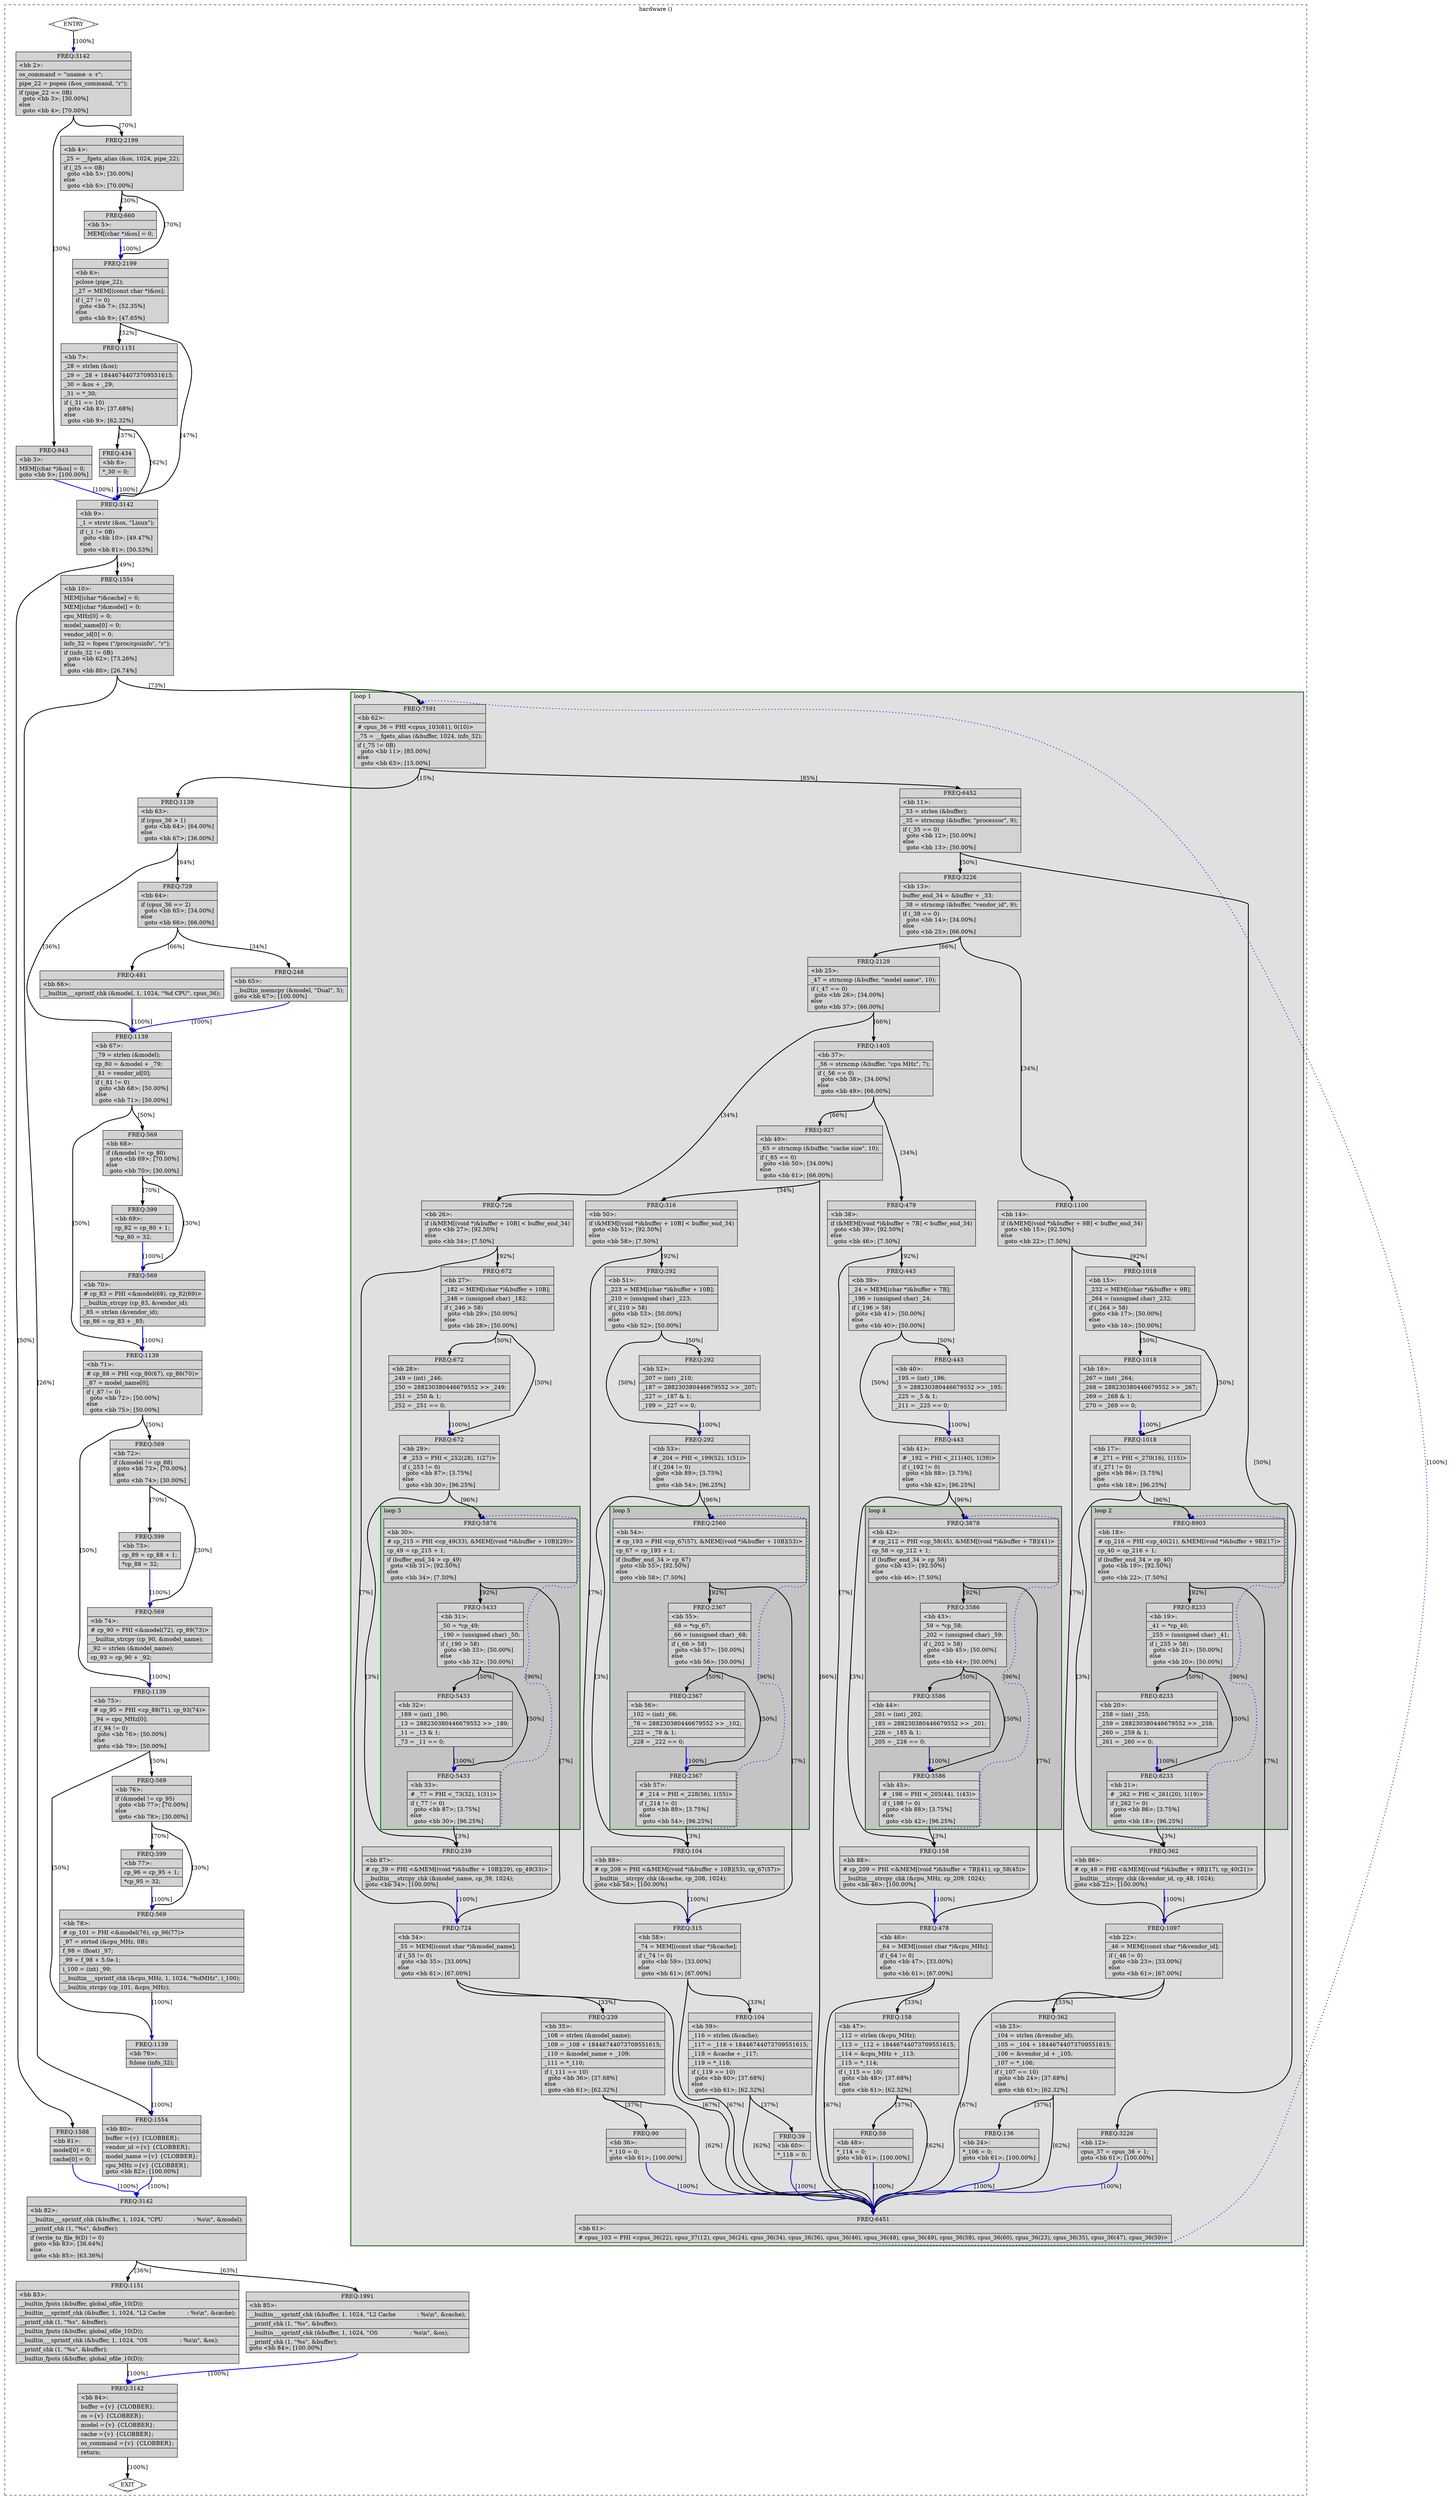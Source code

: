 digraph "hardware.c.138t.dce4" {
overlap=false;
subgraph "cluster_hardware" {
	style="dashed";
	color="black";
	label="hardware ()";
	subgraph cluster_56_1 {
	style="filled";
	color="darkgreen";
	fillcolor="grey88";
	label="loop 1";
	labeljust=l;
	penwidth=2;
	subgraph cluster_56_2 {
	style="filled";
	color="darkgreen";
	fillcolor="grey77";
	label="loop 2";
	labeljust=l;
	penwidth=2;
	fn_56_basic_block_18 [shape=record,style=filled,fillcolor=lightgrey,label="{ FREQ:8903 |\<bb\ 18\>:\l\
|#\ cp_216\ =\ PHI\ \<cp_40(21),\ &MEM[(void\ *)&buffer\ +\ 9B](17)\>\l\
|cp_40\ =\ cp_216\ +\ 1;\l\
|if\ (buffer_end_34\ \>\ cp_40)\l\
\ \ goto\ \<bb\ 19\>;\ [92.50%]\l\
else\l\
\ \ goto\ \<bb\ 22\>;\ [7.50%]\l\
}"];

	fn_56_basic_block_19 [shape=record,style=filled,fillcolor=lightgrey,label="{ FREQ:8233 |\<bb\ 19\>:\l\
|_41\ =\ *cp_40;\l\
|_255\ =\ (unsigned\ char)\ _41;\l\
|if\ (_255\ \>\ 58)\l\
\ \ goto\ \<bb\ 21\>;\ [50.00%]\l\
else\l\
\ \ goto\ \<bb\ 20\>;\ [50.00%]\l\
}"];

	fn_56_basic_block_20 [shape=record,style=filled,fillcolor=lightgrey,label="{ FREQ:8233 |\<bb\ 20\>:\l\
|_258\ =\ (int)\ _255;\l\
|_259\ =\ 288230380446679552\ \>\>\ _258;\l\
|_260\ =\ _259\ &\ 1;\l\
|_261\ =\ _260\ ==\ 0;\l\
}"];

	fn_56_basic_block_21 [shape=record,style=filled,fillcolor=lightgrey,label="{ FREQ:8233 |\<bb\ 21\>:\l\
|#\ _262\ =\ PHI\ \<_261(20),\ 1(19)\>\l\
|if\ (_262\ !=\ 0)\l\
\ \ goto\ \<bb\ 86\>;\ [3.75%]\l\
else\l\
\ \ goto\ \<bb\ 18\>;\ [96.25%]\l\
}"];

	}
	subgraph cluster_56_3 {
	style="filled";
	color="darkgreen";
	fillcolor="grey77";
	label="loop 3";
	labeljust=l;
	penwidth=2;
	fn_56_basic_block_30 [shape=record,style=filled,fillcolor=lightgrey,label="{ FREQ:5876 |\<bb\ 30\>:\l\
|#\ cp_215\ =\ PHI\ \<cp_49(33),\ &MEM[(void\ *)&buffer\ +\ 10B](29)\>\l\
|cp_49\ =\ cp_215\ +\ 1;\l\
|if\ (buffer_end_34\ \>\ cp_49)\l\
\ \ goto\ \<bb\ 31\>;\ [92.50%]\l\
else\l\
\ \ goto\ \<bb\ 34\>;\ [7.50%]\l\
}"];

	fn_56_basic_block_31 [shape=record,style=filled,fillcolor=lightgrey,label="{ FREQ:5433 |\<bb\ 31\>:\l\
|_50\ =\ *cp_49;\l\
|_190\ =\ (unsigned\ char)\ _50;\l\
|if\ (_190\ \>\ 58)\l\
\ \ goto\ \<bb\ 33\>;\ [50.00%]\l\
else\l\
\ \ goto\ \<bb\ 32\>;\ [50.00%]\l\
}"];

	fn_56_basic_block_32 [shape=record,style=filled,fillcolor=lightgrey,label="{ FREQ:5433 |\<bb\ 32\>:\l\
|_189\ =\ (int)\ _190;\l\
|_13\ =\ 288230380446679552\ \>\>\ _189;\l\
|_11\ =\ _13\ &\ 1;\l\
|_73\ =\ _11\ ==\ 0;\l\
}"];

	fn_56_basic_block_33 [shape=record,style=filled,fillcolor=lightgrey,label="{ FREQ:5433 |\<bb\ 33\>:\l\
|#\ _77\ =\ PHI\ \<_73(32),\ 1(31)\>\l\
|if\ (_77\ !=\ 0)\l\
\ \ goto\ \<bb\ 87\>;\ [3.75%]\l\
else\l\
\ \ goto\ \<bb\ 30\>;\ [96.25%]\l\
}"];

	}
	subgraph cluster_56_4 {
	style="filled";
	color="darkgreen";
	fillcolor="grey77";
	label="loop 4";
	labeljust=l;
	penwidth=2;
	fn_56_basic_block_42 [shape=record,style=filled,fillcolor=lightgrey,label="{ FREQ:3878 |\<bb\ 42\>:\l\
|#\ cp_212\ =\ PHI\ \<cp_58(45),\ &MEM[(void\ *)&buffer\ +\ 7B](41)\>\l\
|cp_58\ =\ cp_212\ +\ 1;\l\
|if\ (buffer_end_34\ \>\ cp_58)\l\
\ \ goto\ \<bb\ 43\>;\ [92.50%]\l\
else\l\
\ \ goto\ \<bb\ 46\>;\ [7.50%]\l\
}"];

	fn_56_basic_block_43 [shape=record,style=filled,fillcolor=lightgrey,label="{ FREQ:3586 |\<bb\ 43\>:\l\
|_59\ =\ *cp_58;\l\
|_202\ =\ (unsigned\ char)\ _59;\l\
|if\ (_202\ \>\ 58)\l\
\ \ goto\ \<bb\ 45\>;\ [50.00%]\l\
else\l\
\ \ goto\ \<bb\ 44\>;\ [50.00%]\l\
}"];

	fn_56_basic_block_44 [shape=record,style=filled,fillcolor=lightgrey,label="{ FREQ:3586 |\<bb\ 44\>:\l\
|_201\ =\ (int)\ _202;\l\
|_185\ =\ 288230380446679552\ \>\>\ _201;\l\
|_226\ =\ _185\ &\ 1;\l\
|_205\ =\ _226\ ==\ 0;\l\
}"];

	fn_56_basic_block_45 [shape=record,style=filled,fillcolor=lightgrey,label="{ FREQ:3586 |\<bb\ 45\>:\l\
|#\ _198\ =\ PHI\ \<_205(44),\ 1(43)\>\l\
|if\ (_198\ !=\ 0)\l\
\ \ goto\ \<bb\ 88\>;\ [3.75%]\l\
else\l\
\ \ goto\ \<bb\ 42\>;\ [96.25%]\l\
}"];

	}
	subgraph cluster_56_5 {
	style="filled";
	color="darkgreen";
	fillcolor="grey77";
	label="loop 5";
	labeljust=l;
	penwidth=2;
	fn_56_basic_block_54 [shape=record,style=filled,fillcolor=lightgrey,label="{ FREQ:2560 |\<bb\ 54\>:\l\
|#\ cp_193\ =\ PHI\ \<cp_67(57),\ &MEM[(void\ *)&buffer\ +\ 10B](53)\>\l\
|cp_67\ =\ cp_193\ +\ 1;\l\
|if\ (buffer_end_34\ \>\ cp_67)\l\
\ \ goto\ \<bb\ 55\>;\ [92.50%]\l\
else\l\
\ \ goto\ \<bb\ 58\>;\ [7.50%]\l\
}"];

	fn_56_basic_block_55 [shape=record,style=filled,fillcolor=lightgrey,label="{ FREQ:2367 |\<bb\ 55\>:\l\
|_68\ =\ *cp_67;\l\
|_66\ =\ (unsigned\ char)\ _68;\l\
|if\ (_66\ \>\ 58)\l\
\ \ goto\ \<bb\ 57\>;\ [50.00%]\l\
else\l\
\ \ goto\ \<bb\ 56\>;\ [50.00%]\l\
}"];

	fn_56_basic_block_56 [shape=record,style=filled,fillcolor=lightgrey,label="{ FREQ:2367 |\<bb\ 56\>:\l\
|_102\ =\ (int)\ _66;\l\
|_78\ =\ 288230380446679552\ \>\>\ _102;\l\
|_222\ =\ _78\ &\ 1;\l\
|_228\ =\ _222\ ==\ 0;\l\
}"];

	fn_56_basic_block_57 [shape=record,style=filled,fillcolor=lightgrey,label="{ FREQ:2367 |\<bb\ 57\>:\l\
|#\ _214\ =\ PHI\ \<_228(56),\ 1(55)\>\l\
|if\ (_214\ !=\ 0)\l\
\ \ goto\ \<bb\ 89\>;\ [3.75%]\l\
else\l\
\ \ goto\ \<bb\ 54\>;\ [96.25%]\l\
}"];

	}
	fn_56_basic_block_62 [shape=record,style=filled,fillcolor=lightgrey,label="{ FREQ:7591 |\<bb\ 62\>:\l\
|#\ cpus_36\ =\ PHI\ \<cpus_103(61),\ 0(10)\>\l\
|_75\ =\ __fgets_alias\ (&buffer,\ 1024,\ info_32);\l\
|if\ (_75\ !=\ 0B)\l\
\ \ goto\ \<bb\ 11\>;\ [85.00%]\l\
else\l\
\ \ goto\ \<bb\ 63\>;\ [15.00%]\l\
}"];

	fn_56_basic_block_11 [shape=record,style=filled,fillcolor=lightgrey,label="{ FREQ:6452 |\<bb\ 11\>:\l\
|_33\ =\ strlen\ (&buffer);\l\
|_35\ =\ strncmp\ (&buffer,\ \"processor\",\ 9);\l\
|if\ (_35\ ==\ 0)\l\
\ \ goto\ \<bb\ 12\>;\ [50.00%]\l\
else\l\
\ \ goto\ \<bb\ 13\>;\ [50.00%]\l\
}"];

	fn_56_basic_block_12 [shape=record,style=filled,fillcolor=lightgrey,label="{ FREQ:3226 |\<bb\ 12\>:\l\
|cpus_37\ =\ cpus_36\ +\ 1;\l\
goto\ \<bb\ 61\>;\ [100.00%]\l\
}"];

	fn_56_basic_block_13 [shape=record,style=filled,fillcolor=lightgrey,label="{ FREQ:3226 |\<bb\ 13\>:\l\
|buffer_end_34\ =\ &buffer\ +\ _33;\l\
|_38\ =\ strncmp\ (&buffer,\ \"vendor_id\",\ 9);\l\
|if\ (_38\ ==\ 0)\l\
\ \ goto\ \<bb\ 14\>;\ [34.00%]\l\
else\l\
\ \ goto\ \<bb\ 25\>;\ [66.00%]\l\
}"];

	fn_56_basic_block_61 [shape=record,style=filled,fillcolor=lightgrey,label="{ FREQ:6451 |\<bb\ 61\>:\l\
|#\ cpus_103\ =\ PHI\ \<cpus_36(22),\ cpus_37(12),\ cpus_36(24),\ cpus_36(34),\ cpus_36(36),\ cpus_36(46),\ cpus_36(48),\ cpus_36(49),\ cpus_36(58),\ cpus_36(60),\ cpus_36(23),\ cpus_36(35),\ cpus_36(47),\ cpus_36(59)\>\l\
}"];

	fn_56_basic_block_14 [shape=record,style=filled,fillcolor=lightgrey,label="{ FREQ:1100 |\<bb\ 14\>:\l\
|if\ (&MEM[(void\ *)&buffer\ +\ 9B]\ \<\ buffer_end_34)\l\
\ \ goto\ \<bb\ 15\>;\ [92.50%]\l\
else\l\
\ \ goto\ \<bb\ 22\>;\ [7.50%]\l\
}"];

	fn_56_basic_block_25 [shape=record,style=filled,fillcolor=lightgrey,label="{ FREQ:2129 |\<bb\ 25\>:\l\
|_47\ =\ strncmp\ (&buffer,\ \"model\ name\",\ 10);\l\
|if\ (_47\ ==\ 0)\l\
\ \ goto\ \<bb\ 26\>;\ [34.00%]\l\
else\l\
\ \ goto\ \<bb\ 37\>;\ [66.00%]\l\
}"];

	fn_56_basic_block_15 [shape=record,style=filled,fillcolor=lightgrey,label="{ FREQ:1018 |\<bb\ 15\>:\l\
|_232\ =\ MEM[(char\ *)&buffer\ +\ 9B];\l\
|_264\ =\ (unsigned\ char)\ _232;\l\
|if\ (_264\ \>\ 58)\l\
\ \ goto\ \<bb\ 17\>;\ [50.00%]\l\
else\l\
\ \ goto\ \<bb\ 16\>;\ [50.00%]\l\
}"];

	fn_56_basic_block_22 [shape=record,style=filled,fillcolor=lightgrey,label="{ FREQ:1097 |\<bb\ 22\>:\l\
|_46\ =\ MEM[(const\ char\ *)&vendor_id];\l\
|if\ (_46\ !=\ 0)\l\
\ \ goto\ \<bb\ 23\>;\ [33.00%]\l\
else\l\
\ \ goto\ \<bb\ 61\>;\ [67.00%]\l\
}"];

	fn_56_basic_block_26 [shape=record,style=filled,fillcolor=lightgrey,label="{ FREQ:726 |\<bb\ 26\>:\l\
|if\ (&MEM[(void\ *)&buffer\ +\ 10B]\ \<\ buffer_end_34)\l\
\ \ goto\ \<bb\ 27\>;\ [92.50%]\l\
else\l\
\ \ goto\ \<bb\ 34\>;\ [7.50%]\l\
}"];

	fn_56_basic_block_37 [shape=record,style=filled,fillcolor=lightgrey,label="{ FREQ:1405 |\<bb\ 37\>:\l\
|_56\ =\ strncmp\ (&buffer,\ \"cpu\ MHz\",\ 7);\l\
|if\ (_56\ ==\ 0)\l\
\ \ goto\ \<bb\ 38\>;\ [34.00%]\l\
else\l\
\ \ goto\ \<bb\ 49\>;\ [66.00%]\l\
}"];

	fn_56_basic_block_16 [shape=record,style=filled,fillcolor=lightgrey,label="{ FREQ:1018 |\<bb\ 16\>:\l\
|_267\ =\ (int)\ _264;\l\
|_268\ =\ 288230380446679552\ \>\>\ _267;\l\
|_269\ =\ _268\ &\ 1;\l\
|_270\ =\ _269\ ==\ 0;\l\
}"];

	fn_56_basic_block_17 [shape=record,style=filled,fillcolor=lightgrey,label="{ FREQ:1018 |\<bb\ 17\>:\l\
|#\ _271\ =\ PHI\ \<_270(16),\ 1(15)\>\l\
|if\ (_271\ !=\ 0)\l\
\ \ goto\ \<bb\ 86\>;\ [3.75%]\l\
else\l\
\ \ goto\ \<bb\ 18\>;\ [96.25%]\l\
}"];

	fn_56_basic_block_23 [shape=record,style=filled,fillcolor=lightgrey,label="{ FREQ:362 |\<bb\ 23\>:\l\
|_104\ =\ strlen\ (&vendor_id);\l\
|_105\ =\ _104\ +\ 18446744073709551615;\l\
|_106\ =\ &vendor_id\ +\ _105;\l\
|_107\ =\ *_106;\l\
|if\ (_107\ ==\ 10)\l\
\ \ goto\ \<bb\ 24\>;\ [37.68%]\l\
else\l\
\ \ goto\ \<bb\ 61\>;\ [62.32%]\l\
}"];

	fn_56_basic_block_27 [shape=record,style=filled,fillcolor=lightgrey,label="{ FREQ:672 |\<bb\ 27\>:\l\
|_182\ =\ MEM[(char\ *)&buffer\ +\ 10B];\l\
|_246\ =\ (unsigned\ char)\ _182;\l\
|if\ (_246\ \>\ 58)\l\
\ \ goto\ \<bb\ 29\>;\ [50.00%]\l\
else\l\
\ \ goto\ \<bb\ 28\>;\ [50.00%]\l\
}"];

	fn_56_basic_block_34 [shape=record,style=filled,fillcolor=lightgrey,label="{ FREQ:724 |\<bb\ 34\>:\l\
|_55\ =\ MEM[(const\ char\ *)&model_name];\l\
|if\ (_55\ !=\ 0)\l\
\ \ goto\ \<bb\ 35\>;\ [33.00%]\l\
else\l\
\ \ goto\ \<bb\ 61\>;\ [67.00%]\l\
}"];

	fn_56_basic_block_38 [shape=record,style=filled,fillcolor=lightgrey,label="{ FREQ:479 |\<bb\ 38\>:\l\
|if\ (&MEM[(void\ *)&buffer\ +\ 7B]\ \<\ buffer_end_34)\l\
\ \ goto\ \<bb\ 39\>;\ [92.50%]\l\
else\l\
\ \ goto\ \<bb\ 46\>;\ [7.50%]\l\
}"];

	fn_56_basic_block_49 [shape=record,style=filled,fillcolor=lightgrey,label="{ FREQ:927 |\<bb\ 49\>:\l\
|_65\ =\ strncmp\ (&buffer,\ \"cache\ size\",\ 10);\l\
|if\ (_65\ ==\ 0)\l\
\ \ goto\ \<bb\ 50\>;\ [34.00%]\l\
else\l\
\ \ goto\ \<bb\ 61\>;\ [66.00%]\l\
}"];

	fn_56_basic_block_86 [shape=record,style=filled,fillcolor=lightgrey,label="{ FREQ:362 |\<bb\ 86\>:\l\
|#\ cp_48\ =\ PHI\ \<&MEM[(void\ *)&buffer\ +\ 9B](17),\ cp_40(21)\>\l\
|__builtin___strcpy_chk\ (&vendor_id,\ cp_48,\ 1024);\l\
goto\ \<bb\ 22\>;\ [100.00%]\l\
}"];

	fn_56_basic_block_24 [shape=record,style=filled,fillcolor=lightgrey,label="{ FREQ:136 |\<bb\ 24\>:\l\
|*_106\ =\ 0;\l\
goto\ \<bb\ 61\>;\ [100.00%]\l\
}"];

	fn_56_basic_block_28 [shape=record,style=filled,fillcolor=lightgrey,label="{ FREQ:672 |\<bb\ 28\>:\l\
|_249\ =\ (int)\ _246;\l\
|_250\ =\ 288230380446679552\ \>\>\ _249;\l\
|_251\ =\ _250\ &\ 1;\l\
|_252\ =\ _251\ ==\ 0;\l\
}"];

	fn_56_basic_block_29 [shape=record,style=filled,fillcolor=lightgrey,label="{ FREQ:672 |\<bb\ 29\>:\l\
|#\ _253\ =\ PHI\ \<_252(28),\ 1(27)\>\l\
|if\ (_253\ !=\ 0)\l\
\ \ goto\ \<bb\ 87\>;\ [3.75%]\l\
else\l\
\ \ goto\ \<bb\ 30\>;\ [96.25%]\l\
}"];

	fn_56_basic_block_35 [shape=record,style=filled,fillcolor=lightgrey,label="{ FREQ:239 |\<bb\ 35\>:\l\
|_108\ =\ strlen\ (&model_name);\l\
|_109\ =\ _108\ +\ 18446744073709551615;\l\
|_110\ =\ &model_name\ +\ _109;\l\
|_111\ =\ *_110;\l\
|if\ (_111\ ==\ 10)\l\
\ \ goto\ \<bb\ 36\>;\ [37.68%]\l\
else\l\
\ \ goto\ \<bb\ 61\>;\ [62.32%]\l\
}"];

	fn_56_basic_block_39 [shape=record,style=filled,fillcolor=lightgrey,label="{ FREQ:443 |\<bb\ 39\>:\l\
|_24\ =\ MEM[(char\ *)&buffer\ +\ 7B];\l\
|_196\ =\ (unsigned\ char)\ _24;\l\
|if\ (_196\ \>\ 58)\l\
\ \ goto\ \<bb\ 41\>;\ [50.00%]\l\
else\l\
\ \ goto\ \<bb\ 40\>;\ [50.00%]\l\
}"];

	fn_56_basic_block_46 [shape=record,style=filled,fillcolor=lightgrey,label="{ FREQ:478 |\<bb\ 46\>:\l\
|_64\ =\ MEM[(const\ char\ *)&cpu_MHz];\l\
|if\ (_64\ !=\ 0)\l\
\ \ goto\ \<bb\ 47\>;\ [33.00%]\l\
else\l\
\ \ goto\ \<bb\ 61\>;\ [67.00%]\l\
}"];

	fn_56_basic_block_50 [shape=record,style=filled,fillcolor=lightgrey,label="{ FREQ:316 |\<bb\ 50\>:\l\
|if\ (&MEM[(void\ *)&buffer\ +\ 10B]\ \<\ buffer_end_34)\l\
\ \ goto\ \<bb\ 51\>;\ [92.50%]\l\
else\l\
\ \ goto\ \<bb\ 58\>;\ [7.50%]\l\
}"];

	fn_56_basic_block_87 [shape=record,style=filled,fillcolor=lightgrey,label="{ FREQ:239 |\<bb\ 87\>:\l\
|#\ cp_39\ =\ PHI\ \<&MEM[(void\ *)&buffer\ +\ 10B](29),\ cp_49(33)\>\l\
|__builtin___strcpy_chk\ (&model_name,\ cp_39,\ 1024);\l\
goto\ \<bb\ 34\>;\ [100.00%]\l\
}"];

	fn_56_basic_block_36 [shape=record,style=filled,fillcolor=lightgrey,label="{ FREQ:90 |\<bb\ 36\>:\l\
|*_110\ =\ 0;\l\
goto\ \<bb\ 61\>;\ [100.00%]\l\
}"];

	fn_56_basic_block_40 [shape=record,style=filled,fillcolor=lightgrey,label="{ FREQ:443 |\<bb\ 40\>:\l\
|_195\ =\ (int)\ _196;\l\
|_5\ =\ 288230380446679552\ \>\>\ _195;\l\
|_225\ =\ _5\ &\ 1;\l\
|_211\ =\ _225\ ==\ 0;\l\
}"];

	fn_56_basic_block_41 [shape=record,style=filled,fillcolor=lightgrey,label="{ FREQ:443 |\<bb\ 41\>:\l\
|#\ _192\ =\ PHI\ \<_211(40),\ 1(39)\>\l\
|if\ (_192\ !=\ 0)\l\
\ \ goto\ \<bb\ 88\>;\ [3.75%]\l\
else\l\
\ \ goto\ \<bb\ 42\>;\ [96.25%]\l\
}"];

	fn_56_basic_block_47 [shape=record,style=filled,fillcolor=lightgrey,label="{ FREQ:158 |\<bb\ 47\>:\l\
|_112\ =\ strlen\ (&cpu_MHz);\l\
|_113\ =\ _112\ +\ 18446744073709551615;\l\
|_114\ =\ &cpu_MHz\ +\ _113;\l\
|_115\ =\ *_114;\l\
|if\ (_115\ ==\ 10)\l\
\ \ goto\ \<bb\ 48\>;\ [37.68%]\l\
else\l\
\ \ goto\ \<bb\ 61\>;\ [62.32%]\l\
}"];

	fn_56_basic_block_51 [shape=record,style=filled,fillcolor=lightgrey,label="{ FREQ:292 |\<bb\ 51\>:\l\
|_223\ =\ MEM[(char\ *)&buffer\ +\ 10B];\l\
|_210\ =\ (unsigned\ char)\ _223;\l\
|if\ (_210\ \>\ 58)\l\
\ \ goto\ \<bb\ 53\>;\ [50.00%]\l\
else\l\
\ \ goto\ \<bb\ 52\>;\ [50.00%]\l\
}"];

	fn_56_basic_block_58 [shape=record,style=filled,fillcolor=lightgrey,label="{ FREQ:315 |\<bb\ 58\>:\l\
|_74\ =\ MEM[(const\ char\ *)&cache];\l\
|if\ (_74\ !=\ 0)\l\
\ \ goto\ \<bb\ 59\>;\ [33.00%]\l\
else\l\
\ \ goto\ \<bb\ 61\>;\ [67.00%]\l\
}"];

	fn_56_basic_block_88 [shape=record,style=filled,fillcolor=lightgrey,label="{ FREQ:158 |\<bb\ 88\>:\l\
|#\ cp_209\ =\ PHI\ \<&MEM[(void\ *)&buffer\ +\ 7B](41),\ cp_58(45)\>\l\
|__builtin___strcpy_chk\ (&cpu_MHz,\ cp_209,\ 1024);\l\
goto\ \<bb\ 46\>;\ [100.00%]\l\
}"];

	fn_56_basic_block_48 [shape=record,style=filled,fillcolor=lightgrey,label="{ FREQ:59 |\<bb\ 48\>:\l\
|*_114\ =\ 0;\l\
goto\ \<bb\ 61\>;\ [100.00%]\l\
}"];

	fn_56_basic_block_52 [shape=record,style=filled,fillcolor=lightgrey,label="{ FREQ:292 |\<bb\ 52\>:\l\
|_207\ =\ (int)\ _210;\l\
|_187\ =\ 288230380446679552\ \>\>\ _207;\l\
|_227\ =\ _187\ &\ 1;\l\
|_199\ =\ _227\ ==\ 0;\l\
}"];

	fn_56_basic_block_53 [shape=record,style=filled,fillcolor=lightgrey,label="{ FREQ:292 |\<bb\ 53\>:\l\
|#\ _204\ =\ PHI\ \<_199(52),\ 1(51)\>\l\
|if\ (_204\ !=\ 0)\l\
\ \ goto\ \<bb\ 89\>;\ [3.75%]\l\
else\l\
\ \ goto\ \<bb\ 54\>;\ [96.25%]\l\
}"];

	fn_56_basic_block_59 [shape=record,style=filled,fillcolor=lightgrey,label="{ FREQ:104 |\<bb\ 59\>:\l\
|_116\ =\ strlen\ (&cache);\l\
|_117\ =\ _116\ +\ 18446744073709551615;\l\
|_118\ =\ &cache\ +\ _117;\l\
|_119\ =\ *_118;\l\
|if\ (_119\ ==\ 10)\l\
\ \ goto\ \<bb\ 60\>;\ [37.68%]\l\
else\l\
\ \ goto\ \<bb\ 61\>;\ [62.32%]\l\
}"];

	fn_56_basic_block_89 [shape=record,style=filled,fillcolor=lightgrey,label="{ FREQ:104 |\<bb\ 89\>:\l\
|#\ cp_208\ =\ PHI\ \<&MEM[(void\ *)&buffer\ +\ 10B](53),\ cp_67(57)\>\l\
|__builtin___strcpy_chk\ (&cache,\ cp_208,\ 1024);\l\
goto\ \<bb\ 58\>;\ [100.00%]\l\
}"];

	fn_56_basic_block_60 [shape=record,style=filled,fillcolor=lightgrey,label="{ FREQ:39 |\<bb\ 60\>:\l\
|*_118\ =\ 0;\l\
}"];

	}
	fn_56_basic_block_0 [shape=Mdiamond,style=filled,fillcolor=white,label="ENTRY"];

	fn_56_basic_block_1 [shape=Mdiamond,style=filled,fillcolor=white,label="EXIT"];

	fn_56_basic_block_2 [shape=record,style=filled,fillcolor=lightgrey,label="{ FREQ:3142 |\<bb\ 2\>:\l\
|os_command\ =\ \"uname\ -s\ -r\";\l\
|pipe_22\ =\ popen\ (&os_command,\ \"r\");\l\
|if\ (pipe_22\ ==\ 0B)\l\
\ \ goto\ \<bb\ 3\>;\ [30.00%]\l\
else\l\
\ \ goto\ \<bb\ 4\>;\ [70.00%]\l\
}"];

	fn_56_basic_block_3 [shape=record,style=filled,fillcolor=lightgrey,label="{ FREQ:943 |\<bb\ 3\>:\l\
|MEM[(char\ *)&os]\ =\ 0;\l\
goto\ \<bb\ 9\>;\ [100.00%]\l\
}"];

	fn_56_basic_block_4 [shape=record,style=filled,fillcolor=lightgrey,label="{ FREQ:2199 |\<bb\ 4\>:\l\
|_25\ =\ __fgets_alias\ (&os,\ 1024,\ pipe_22);\l\
|if\ (_25\ ==\ 0B)\l\
\ \ goto\ \<bb\ 5\>;\ [30.00%]\l\
else\l\
\ \ goto\ \<bb\ 6\>;\ [70.00%]\l\
}"];

	fn_56_basic_block_5 [shape=record,style=filled,fillcolor=lightgrey,label="{ FREQ:660 |\<bb\ 5\>:\l\
|MEM[(char\ *)&os]\ =\ 0;\l\
}"];

	fn_56_basic_block_6 [shape=record,style=filled,fillcolor=lightgrey,label="{ FREQ:2199 |\<bb\ 6\>:\l\
|pclose\ (pipe_22);\l\
|_27\ =\ MEM[(const\ char\ *)&os];\l\
|if\ (_27\ !=\ 0)\l\
\ \ goto\ \<bb\ 7\>;\ [52.35%]\l\
else\l\
\ \ goto\ \<bb\ 9\>;\ [47.65%]\l\
}"];

	fn_56_basic_block_7 [shape=record,style=filled,fillcolor=lightgrey,label="{ FREQ:1151 |\<bb\ 7\>:\l\
|_28\ =\ strlen\ (&os);\l\
|_29\ =\ _28\ +\ 18446744073709551615;\l\
|_30\ =\ &os\ +\ _29;\l\
|_31\ =\ *_30;\l\
|if\ (_31\ ==\ 10)\l\
\ \ goto\ \<bb\ 8\>;\ [37.68%]\l\
else\l\
\ \ goto\ \<bb\ 9\>;\ [62.32%]\l\
}"];

	fn_56_basic_block_8 [shape=record,style=filled,fillcolor=lightgrey,label="{ FREQ:434 |\<bb\ 8\>:\l\
|*_30\ =\ 0;\l\
}"];

	fn_56_basic_block_9 [shape=record,style=filled,fillcolor=lightgrey,label="{ FREQ:3142 |\<bb\ 9\>:\l\
|_1\ =\ strstr\ (&os,\ \"Linux\");\l\
|if\ (_1\ !=\ 0B)\l\
\ \ goto\ \<bb\ 10\>;\ [49.47%]\l\
else\l\
\ \ goto\ \<bb\ 81\>;\ [50.53%]\l\
}"];

	fn_56_basic_block_10 [shape=record,style=filled,fillcolor=lightgrey,label="{ FREQ:1554 |\<bb\ 10\>:\l\
|MEM[(char\ *)&cache]\ =\ 0;\l\
|MEM[(char\ *)&model]\ =\ 0;\l\
|cpu_MHz[0]\ =\ 0;\l\
|model_name[0]\ =\ 0;\l\
|vendor_id[0]\ =\ 0;\l\
|info_32\ =\ fopen\ (\"/proc/cpuinfo\",\ \"r\");\l\
|if\ (info_32\ !=\ 0B)\l\
\ \ goto\ \<bb\ 62\>;\ [73.26%]\l\
else\l\
\ \ goto\ \<bb\ 80\>;\ [26.74%]\l\
}"];

	fn_56_basic_block_63 [shape=record,style=filled,fillcolor=lightgrey,label="{ FREQ:1139 |\<bb\ 63\>:\l\
|if\ (cpus_36\ \>\ 1)\l\
\ \ goto\ \<bb\ 64\>;\ [64.00%]\l\
else\l\
\ \ goto\ \<bb\ 67\>;\ [36.00%]\l\
}"];

	fn_56_basic_block_64 [shape=record,style=filled,fillcolor=lightgrey,label="{ FREQ:729 |\<bb\ 64\>:\l\
|if\ (cpus_36\ ==\ 2)\l\
\ \ goto\ \<bb\ 65\>;\ [34.00%]\l\
else\l\
\ \ goto\ \<bb\ 66\>;\ [66.00%]\l\
}"];

	fn_56_basic_block_65 [shape=record,style=filled,fillcolor=lightgrey,label="{ FREQ:248 |\<bb\ 65\>:\l\
|__builtin_memcpy\ (&model,\ \"Dual\",\ 5);\l\
goto\ \<bb\ 67\>;\ [100.00%]\l\
}"];

	fn_56_basic_block_66 [shape=record,style=filled,fillcolor=lightgrey,label="{ FREQ:481 |\<bb\ 66\>:\l\
|__builtin___sprintf_chk\ (&model,\ 1,\ 1024,\ \"%d\ CPU\",\ cpus_36);\l\
}"];

	fn_56_basic_block_67 [shape=record,style=filled,fillcolor=lightgrey,label="{ FREQ:1139 |\<bb\ 67\>:\l\
|_79\ =\ strlen\ (&model);\l\
|cp_80\ =\ &model\ +\ _79;\l\
|_81\ =\ vendor_id[0];\l\
|if\ (_81\ !=\ 0)\l\
\ \ goto\ \<bb\ 68\>;\ [50.00%]\l\
else\l\
\ \ goto\ \<bb\ 71\>;\ [50.00%]\l\
}"];

	fn_56_basic_block_68 [shape=record,style=filled,fillcolor=lightgrey,label="{ FREQ:569 |\<bb\ 68\>:\l\
|if\ (&model\ !=\ cp_80)\l\
\ \ goto\ \<bb\ 69\>;\ [70.00%]\l\
else\l\
\ \ goto\ \<bb\ 70\>;\ [30.00%]\l\
}"];

	fn_56_basic_block_69 [shape=record,style=filled,fillcolor=lightgrey,label="{ FREQ:399 |\<bb\ 69\>:\l\
|cp_82\ =\ cp_80\ +\ 1;\l\
|*cp_80\ =\ 32;\l\
}"];

	fn_56_basic_block_70 [shape=record,style=filled,fillcolor=lightgrey,label="{ FREQ:569 |\<bb\ 70\>:\l\
|#\ cp_83\ =\ PHI\ \<&model(68),\ cp_82(69)\>\l\
|__builtin_strcpy\ (cp_83,\ &vendor_id);\l\
|_85\ =\ strlen\ (&vendor_id);\l\
|cp_86\ =\ cp_83\ +\ _85;\l\
}"];

	fn_56_basic_block_71 [shape=record,style=filled,fillcolor=lightgrey,label="{ FREQ:1139 |\<bb\ 71\>:\l\
|#\ cp_88\ =\ PHI\ \<cp_80(67),\ cp_86(70)\>\l\
|_87\ =\ model_name[0];\l\
|if\ (_87\ !=\ 0)\l\
\ \ goto\ \<bb\ 72\>;\ [50.00%]\l\
else\l\
\ \ goto\ \<bb\ 75\>;\ [50.00%]\l\
}"];

	fn_56_basic_block_72 [shape=record,style=filled,fillcolor=lightgrey,label="{ FREQ:569 |\<bb\ 72\>:\l\
|if\ (&model\ !=\ cp_88)\l\
\ \ goto\ \<bb\ 73\>;\ [70.00%]\l\
else\l\
\ \ goto\ \<bb\ 74\>;\ [30.00%]\l\
}"];

	fn_56_basic_block_73 [shape=record,style=filled,fillcolor=lightgrey,label="{ FREQ:399 |\<bb\ 73\>:\l\
|cp_89\ =\ cp_88\ +\ 1;\l\
|*cp_88\ =\ 32;\l\
}"];

	fn_56_basic_block_74 [shape=record,style=filled,fillcolor=lightgrey,label="{ FREQ:569 |\<bb\ 74\>:\l\
|#\ cp_90\ =\ PHI\ \<&model(72),\ cp_89(73)\>\l\
|__builtin_strcpy\ (cp_90,\ &model_name);\l\
|_92\ =\ strlen\ (&model_name);\l\
|cp_93\ =\ cp_90\ +\ _92;\l\
}"];

	fn_56_basic_block_75 [shape=record,style=filled,fillcolor=lightgrey,label="{ FREQ:1139 |\<bb\ 75\>:\l\
|#\ cp_95\ =\ PHI\ \<cp_88(71),\ cp_93(74)\>\l\
|_94\ =\ cpu_MHz[0];\l\
|if\ (_94\ !=\ 0)\l\
\ \ goto\ \<bb\ 76\>;\ [50.00%]\l\
else\l\
\ \ goto\ \<bb\ 79\>;\ [50.00%]\l\
}"];

	fn_56_basic_block_76 [shape=record,style=filled,fillcolor=lightgrey,label="{ FREQ:569 |\<bb\ 76\>:\l\
|if\ (&model\ !=\ cp_95)\l\
\ \ goto\ \<bb\ 77\>;\ [70.00%]\l\
else\l\
\ \ goto\ \<bb\ 78\>;\ [30.00%]\l\
}"];

	fn_56_basic_block_77 [shape=record,style=filled,fillcolor=lightgrey,label="{ FREQ:399 |\<bb\ 77\>:\l\
|cp_96\ =\ cp_95\ +\ 1;\l\
|*cp_95\ =\ 32;\l\
}"];

	fn_56_basic_block_78 [shape=record,style=filled,fillcolor=lightgrey,label="{ FREQ:569 |\<bb\ 78\>:\l\
|#\ cp_101\ =\ PHI\ \<&model(76),\ cp_96(77)\>\l\
|_97\ =\ strtod\ (&cpu_MHz,\ 0B);\l\
|f_98\ =\ (float)\ _97;\l\
|_99\ =\ f_98\ +\ 5.0e-1;\l\
|i_100\ =\ (int)\ _99;\l\
|__builtin___sprintf_chk\ (&cpu_MHz,\ 1,\ 1024,\ \"%dMHz\",\ i_100);\l\
|__builtin_strcpy\ (cp_101,\ &cpu_MHz);\l\
}"];

	fn_56_basic_block_79 [shape=record,style=filled,fillcolor=lightgrey,label="{ FREQ:1139 |\<bb\ 79\>:\l\
|fclose\ (info_32);\l\
}"];

	fn_56_basic_block_80 [shape=record,style=filled,fillcolor=lightgrey,label="{ FREQ:1554 |\<bb\ 80\>:\l\
|buffer\ =\{v\}\ \{CLOBBER\};\l\
|vendor_id\ =\{v\}\ \{CLOBBER\};\l\
|model_name\ =\{v\}\ \{CLOBBER\};\l\
|cpu_MHz\ =\{v\}\ \{CLOBBER\};\l\
goto\ \<bb\ 82\>;\ [100.00%]\l\
}"];

	fn_56_basic_block_81 [shape=record,style=filled,fillcolor=lightgrey,label="{ FREQ:1588 |\<bb\ 81\>:\l\
|model[0]\ =\ 0;\l\
|cache[0]\ =\ 0;\l\
}"];

	fn_56_basic_block_82 [shape=record,style=filled,fillcolor=lightgrey,label="{ FREQ:3142 |\<bb\ 82\>:\l\
|__builtin___sprintf_chk\ (&buffer,\ 1,\ 1024,\ \"CPU\ \ \ \ \ \ \ \ \ \ \ \ \ \ \ \ \ :\ %s\\n\",\ &model);\l\
|__printf_chk\ (1,\ \"%s\",\ &buffer);\l\
|if\ (write_to_file_9(D)\ !=\ 0)\l\
\ \ goto\ \<bb\ 83\>;\ [36.64%]\l\
else\l\
\ \ goto\ \<bb\ 85\>;\ [63.36%]\l\
}"];

	fn_56_basic_block_83 [shape=record,style=filled,fillcolor=lightgrey,label="{ FREQ:1151 |\<bb\ 83\>:\l\
|__builtin_fputs\ (&buffer,\ global_ofile_10(D));\l\
|__builtin___sprintf_chk\ (&buffer,\ 1,\ 1024,\ \"L2\ Cache\ \ \ \ \ \ \ \ \ \ \ \ :\ %s\\n\",\ &cache);\l\
|__printf_chk\ (1,\ \"%s\",\ &buffer);\l\
|__builtin_fputs\ (&buffer,\ global_ofile_10(D));\l\
|__builtin___sprintf_chk\ (&buffer,\ 1,\ 1024,\ \"OS\ \ \ \ \ \ \ \ \ \ \ \ \ \ \ \ \ \ :\ %s\\n\",\ &os);\l\
|__printf_chk\ (1,\ \"%s\",\ &buffer);\l\
|__builtin_fputs\ (&buffer,\ global_ofile_10(D));\l\
}"];

	fn_56_basic_block_84 [shape=record,style=filled,fillcolor=lightgrey,label="{ FREQ:3142 |\<bb\ 84\>:\l\
|buffer\ =\{v\}\ \{CLOBBER\};\l\
|os\ =\{v\}\ \{CLOBBER\};\l\
|model\ =\{v\}\ \{CLOBBER\};\l\
|cache\ =\{v\}\ \{CLOBBER\};\l\
|os_command\ =\{v\}\ \{CLOBBER\};\l\
|return;\l\
}"];

	fn_56_basic_block_85 [shape=record,style=filled,fillcolor=lightgrey,label="{ FREQ:1991 |\<bb\ 85\>:\l\
|__builtin___sprintf_chk\ (&buffer,\ 1,\ 1024,\ \"L2\ Cache\ \ \ \ \ \ \ \ \ \ \ \ :\ %s\\n\",\ &cache);\l\
|__printf_chk\ (1,\ \"%s\",\ &buffer);\l\
|__builtin___sprintf_chk\ (&buffer,\ 1,\ 1024,\ \"OS\ \ \ \ \ \ \ \ \ \ \ \ \ \ \ \ \ \ :\ %s\\n\",\ &os);\l\
|__printf_chk\ (1,\ \"%s\",\ &buffer);\l\
goto\ \<bb\ 84\>;\ [100.00%]\l\
}"];

	fn_56_basic_block_0:s -> fn_56_basic_block_2:n [style="solid,bold",color=blue,weight=100,constraint=true, label="[100%]"];
	fn_56_basic_block_2:s -> fn_56_basic_block_3:n [style="solid,bold",color=black,weight=10,constraint=true, label="[30%]"];
	fn_56_basic_block_2:s -> fn_56_basic_block_4:n [style="solid,bold",color=black,weight=10,constraint=true, label="[70%]"];
	fn_56_basic_block_3:s -> fn_56_basic_block_9:n [style="solid,bold",color=blue,weight=100,constraint=true, label="[100%]"];
	fn_56_basic_block_4:s -> fn_56_basic_block_5:n [style="solid,bold",color=black,weight=10,constraint=true, label="[30%]"];
	fn_56_basic_block_4:s -> fn_56_basic_block_6:n [style="solid,bold",color=black,weight=10,constraint=true, label="[70%]"];
	fn_56_basic_block_5:s -> fn_56_basic_block_6:n [style="solid,bold",color=blue,weight=100,constraint=true, label="[100%]"];
	fn_56_basic_block_6:s -> fn_56_basic_block_7:n [style="solid,bold",color=black,weight=10,constraint=true, label="[52%]"];
	fn_56_basic_block_6:s -> fn_56_basic_block_9:n [style="solid,bold",color=black,weight=10,constraint=true, label="[47%]"];
	fn_56_basic_block_7:s -> fn_56_basic_block_8:n [style="solid,bold",color=black,weight=10,constraint=true, label="[37%]"];
	fn_56_basic_block_7:s -> fn_56_basic_block_9:n [style="solid,bold",color=black,weight=10,constraint=true, label="[62%]"];
	fn_56_basic_block_8:s -> fn_56_basic_block_9:n [style="solid,bold",color=blue,weight=100,constraint=true, label="[100%]"];
	fn_56_basic_block_9:s -> fn_56_basic_block_10:n [style="solid,bold",color=black,weight=10,constraint=true, label="[49%]"];
	fn_56_basic_block_9:s -> fn_56_basic_block_81:n [style="solid,bold",color=black,weight=10,constraint=true, label="[50%]"];
	fn_56_basic_block_10:s -> fn_56_basic_block_62:n [style="solid,bold",color=black,weight=10,constraint=true, label="[73%]"];
	fn_56_basic_block_10:s -> fn_56_basic_block_80:n [style="solid,bold",color=black,weight=10,constraint=true, label="[26%]"];
	fn_56_basic_block_11:s -> fn_56_basic_block_12:n [style="solid,bold",color=black,weight=10,constraint=true, label="[50%]"];
	fn_56_basic_block_11:s -> fn_56_basic_block_13:n [style="solid,bold",color=black,weight=10,constraint=true, label="[50%]"];
	fn_56_basic_block_12:s -> fn_56_basic_block_61:n [style="solid,bold",color=blue,weight=100,constraint=true, label="[100%]"];
	fn_56_basic_block_13:s -> fn_56_basic_block_14:n [style="solid,bold",color=black,weight=10,constraint=true, label="[34%]"];
	fn_56_basic_block_13:s -> fn_56_basic_block_25:n [style="solid,bold",color=black,weight=10,constraint=true, label="[66%]"];
	fn_56_basic_block_14:s -> fn_56_basic_block_15:n [style="solid,bold",color=black,weight=10,constraint=true, label="[92%]"];
	fn_56_basic_block_14:s -> fn_56_basic_block_22:n [style="solid,bold",color=black,weight=10,constraint=true, label="[7%]"];
	fn_56_basic_block_15:s -> fn_56_basic_block_16:n [style="solid,bold",color=black,weight=10,constraint=true, label="[50%]"];
	fn_56_basic_block_15:s -> fn_56_basic_block_17:n [style="solid,bold",color=black,weight=10,constraint=true, label="[50%]"];
	fn_56_basic_block_16:s -> fn_56_basic_block_17:n [style="solid,bold",color=blue,weight=100,constraint=true, label="[100%]"];
	fn_56_basic_block_17:s -> fn_56_basic_block_18:n [style="solid,bold",color=black,weight=10,constraint=true, label="[96%]"];
	fn_56_basic_block_17:s -> fn_56_basic_block_86:n [style="solid,bold",color=black,weight=10,constraint=true, label="[3%]"];
	fn_56_basic_block_18:s -> fn_56_basic_block_19:n [style="solid,bold",color=black,weight=10,constraint=true, label="[92%]"];
	fn_56_basic_block_18:s -> fn_56_basic_block_22:n [style="solid,bold",color=black,weight=10,constraint=true, label="[7%]"];
	fn_56_basic_block_19:s -> fn_56_basic_block_20:n [style="solid,bold",color=black,weight=10,constraint=true, label="[50%]"];
	fn_56_basic_block_19:s -> fn_56_basic_block_21:n [style="solid,bold",color=black,weight=10,constraint=true, label="[50%]"];
	fn_56_basic_block_20:s -> fn_56_basic_block_21:n [style="solid,bold",color=blue,weight=100,constraint=true, label="[100%]"];
	fn_56_basic_block_21:s -> fn_56_basic_block_18:n [style="dotted,bold",color=blue,weight=10,constraint=false, label="[96%]"];
	fn_56_basic_block_21:s -> fn_56_basic_block_86:n [style="solid,bold",color=black,weight=10,constraint=true, label="[3%]"];
	fn_56_basic_block_22:s -> fn_56_basic_block_23:n [style="solid,bold",color=black,weight=10,constraint=true, label="[33%]"];
	fn_56_basic_block_22:s -> fn_56_basic_block_61:n [style="solid,bold",color=black,weight=10,constraint=true, label="[67%]"];
	fn_56_basic_block_23:s -> fn_56_basic_block_24:n [style="solid,bold",color=black,weight=10,constraint=true, label="[37%]"];
	fn_56_basic_block_23:s -> fn_56_basic_block_61:n [style="solid,bold",color=black,weight=10,constraint=true, label="[62%]"];
	fn_56_basic_block_24:s -> fn_56_basic_block_61:n [style="solid,bold",color=blue,weight=100,constraint=true, label="[100%]"];
	fn_56_basic_block_25:s -> fn_56_basic_block_26:n [style="solid,bold",color=black,weight=10,constraint=true, label="[34%]"];
	fn_56_basic_block_25:s -> fn_56_basic_block_37:n [style="solid,bold",color=black,weight=10,constraint=true, label="[66%]"];
	fn_56_basic_block_26:s -> fn_56_basic_block_27:n [style="solid,bold",color=black,weight=10,constraint=true, label="[92%]"];
	fn_56_basic_block_26:s -> fn_56_basic_block_34:n [style="solid,bold",color=black,weight=10,constraint=true, label="[7%]"];
	fn_56_basic_block_27:s -> fn_56_basic_block_28:n [style="solid,bold",color=black,weight=10,constraint=true, label="[50%]"];
	fn_56_basic_block_27:s -> fn_56_basic_block_29:n [style="solid,bold",color=black,weight=10,constraint=true, label="[50%]"];
	fn_56_basic_block_28:s -> fn_56_basic_block_29:n [style="solid,bold",color=blue,weight=100,constraint=true, label="[100%]"];
	fn_56_basic_block_29:s -> fn_56_basic_block_30:n [style="solid,bold",color=black,weight=10,constraint=true, label="[96%]"];
	fn_56_basic_block_29:s -> fn_56_basic_block_87:n [style="solid,bold",color=black,weight=10,constraint=true, label="[3%]"];
	fn_56_basic_block_30:s -> fn_56_basic_block_31:n [style="solid,bold",color=black,weight=10,constraint=true, label="[92%]"];
	fn_56_basic_block_30:s -> fn_56_basic_block_34:n [style="solid,bold",color=black,weight=10,constraint=true, label="[7%]"];
	fn_56_basic_block_31:s -> fn_56_basic_block_32:n [style="solid,bold",color=black,weight=10,constraint=true, label="[50%]"];
	fn_56_basic_block_31:s -> fn_56_basic_block_33:n [style="solid,bold",color=black,weight=10,constraint=true, label="[50%]"];
	fn_56_basic_block_32:s -> fn_56_basic_block_33:n [style="solid,bold",color=blue,weight=100,constraint=true, label="[100%]"];
	fn_56_basic_block_33:s -> fn_56_basic_block_30:n [style="dotted,bold",color=blue,weight=10,constraint=false, label="[96%]"];
	fn_56_basic_block_33:s -> fn_56_basic_block_87:n [style="solid,bold",color=black,weight=10,constraint=true, label="[3%]"];
	fn_56_basic_block_34:s -> fn_56_basic_block_35:n [style="solid,bold",color=black,weight=10,constraint=true, label="[33%]"];
	fn_56_basic_block_34:s -> fn_56_basic_block_61:n [style="solid,bold",color=black,weight=10,constraint=true, label="[67%]"];
	fn_56_basic_block_35:s -> fn_56_basic_block_36:n [style="solid,bold",color=black,weight=10,constraint=true, label="[37%]"];
	fn_56_basic_block_35:s -> fn_56_basic_block_61:n [style="solid,bold",color=black,weight=10,constraint=true, label="[62%]"];
	fn_56_basic_block_36:s -> fn_56_basic_block_61:n [style="solid,bold",color=blue,weight=100,constraint=true, label="[100%]"];
	fn_56_basic_block_37:s -> fn_56_basic_block_38:n [style="solid,bold",color=black,weight=10,constraint=true, label="[34%]"];
	fn_56_basic_block_37:s -> fn_56_basic_block_49:n [style="solid,bold",color=black,weight=10,constraint=true, label="[66%]"];
	fn_56_basic_block_38:s -> fn_56_basic_block_39:n [style="solid,bold",color=black,weight=10,constraint=true, label="[92%]"];
	fn_56_basic_block_38:s -> fn_56_basic_block_46:n [style="solid,bold",color=black,weight=10,constraint=true, label="[7%]"];
	fn_56_basic_block_39:s -> fn_56_basic_block_40:n [style="solid,bold",color=black,weight=10,constraint=true, label="[50%]"];
	fn_56_basic_block_39:s -> fn_56_basic_block_41:n [style="solid,bold",color=black,weight=10,constraint=true, label="[50%]"];
	fn_56_basic_block_40:s -> fn_56_basic_block_41:n [style="solid,bold",color=blue,weight=100,constraint=true, label="[100%]"];
	fn_56_basic_block_41:s -> fn_56_basic_block_42:n [style="solid,bold",color=black,weight=10,constraint=true, label="[96%]"];
	fn_56_basic_block_41:s -> fn_56_basic_block_88:n [style="solid,bold",color=black,weight=10,constraint=true, label="[3%]"];
	fn_56_basic_block_42:s -> fn_56_basic_block_43:n [style="solid,bold",color=black,weight=10,constraint=true, label="[92%]"];
	fn_56_basic_block_42:s -> fn_56_basic_block_46:n [style="solid,bold",color=black,weight=10,constraint=true, label="[7%]"];
	fn_56_basic_block_43:s -> fn_56_basic_block_44:n [style="solid,bold",color=black,weight=10,constraint=true, label="[50%]"];
	fn_56_basic_block_43:s -> fn_56_basic_block_45:n [style="solid,bold",color=black,weight=10,constraint=true, label="[50%]"];
	fn_56_basic_block_44:s -> fn_56_basic_block_45:n [style="solid,bold",color=blue,weight=100,constraint=true, label="[100%]"];
	fn_56_basic_block_45:s -> fn_56_basic_block_42:n [style="dotted,bold",color=blue,weight=10,constraint=false, label="[96%]"];
	fn_56_basic_block_45:s -> fn_56_basic_block_88:n [style="solid,bold",color=black,weight=10,constraint=true, label="[3%]"];
	fn_56_basic_block_46:s -> fn_56_basic_block_47:n [style="solid,bold",color=black,weight=10,constraint=true, label="[33%]"];
	fn_56_basic_block_46:s -> fn_56_basic_block_61:n [style="solid,bold",color=black,weight=10,constraint=true, label="[67%]"];
	fn_56_basic_block_47:s -> fn_56_basic_block_48:n [style="solid,bold",color=black,weight=10,constraint=true, label="[37%]"];
	fn_56_basic_block_47:s -> fn_56_basic_block_61:n [style="solid,bold",color=black,weight=10,constraint=true, label="[62%]"];
	fn_56_basic_block_48:s -> fn_56_basic_block_61:n [style="solid,bold",color=blue,weight=100,constraint=true, label="[100%]"];
	fn_56_basic_block_49:s -> fn_56_basic_block_50:n [style="solid,bold",color=black,weight=10,constraint=true, label="[34%]"];
	fn_56_basic_block_49:s -> fn_56_basic_block_61:n [style="solid,bold",color=black,weight=10,constraint=true, label="[66%]"];
	fn_56_basic_block_50:s -> fn_56_basic_block_51:n [style="solid,bold",color=black,weight=10,constraint=true, label="[92%]"];
	fn_56_basic_block_50:s -> fn_56_basic_block_58:n [style="solid,bold",color=black,weight=10,constraint=true, label="[7%]"];
	fn_56_basic_block_51:s -> fn_56_basic_block_52:n [style="solid,bold",color=black,weight=10,constraint=true, label="[50%]"];
	fn_56_basic_block_51:s -> fn_56_basic_block_53:n [style="solid,bold",color=black,weight=10,constraint=true, label="[50%]"];
	fn_56_basic_block_52:s -> fn_56_basic_block_53:n [style="solid,bold",color=blue,weight=100,constraint=true, label="[100%]"];
	fn_56_basic_block_53:s -> fn_56_basic_block_54:n [style="solid,bold",color=black,weight=10,constraint=true, label="[96%]"];
	fn_56_basic_block_53:s -> fn_56_basic_block_89:n [style="solid,bold",color=black,weight=10,constraint=true, label="[3%]"];
	fn_56_basic_block_54:s -> fn_56_basic_block_55:n [style="solid,bold",color=black,weight=10,constraint=true, label="[92%]"];
	fn_56_basic_block_54:s -> fn_56_basic_block_58:n [style="solid,bold",color=black,weight=10,constraint=true, label="[7%]"];
	fn_56_basic_block_55:s -> fn_56_basic_block_56:n [style="solid,bold",color=black,weight=10,constraint=true, label="[50%]"];
	fn_56_basic_block_55:s -> fn_56_basic_block_57:n [style="solid,bold",color=black,weight=10,constraint=true, label="[50%]"];
	fn_56_basic_block_56:s -> fn_56_basic_block_57:n [style="solid,bold",color=blue,weight=100,constraint=true, label="[100%]"];
	fn_56_basic_block_57:s -> fn_56_basic_block_54:n [style="dotted,bold",color=blue,weight=10,constraint=false, label="[96%]"];
	fn_56_basic_block_57:s -> fn_56_basic_block_89:n [style="solid,bold",color=black,weight=10,constraint=true, label="[3%]"];
	fn_56_basic_block_58:s -> fn_56_basic_block_59:n [style="solid,bold",color=black,weight=10,constraint=true, label="[33%]"];
	fn_56_basic_block_58:s -> fn_56_basic_block_61:n [style="solid,bold",color=black,weight=10,constraint=true, label="[67%]"];
	fn_56_basic_block_59:s -> fn_56_basic_block_60:n [style="solid,bold",color=black,weight=10,constraint=true, label="[37%]"];
	fn_56_basic_block_59:s -> fn_56_basic_block_61:n [style="solid,bold",color=black,weight=10,constraint=true, label="[62%]"];
	fn_56_basic_block_60:s -> fn_56_basic_block_61:n [style="solid,bold",color=blue,weight=100,constraint=true, label="[100%]"];
	fn_56_basic_block_61:s -> fn_56_basic_block_62:n [style="dotted,bold",color=blue,weight=10,constraint=false, label="[100%]"];
	fn_56_basic_block_62:s -> fn_56_basic_block_11:n [style="solid,bold",color=black,weight=10,constraint=true, label="[85%]"];
	fn_56_basic_block_62:s -> fn_56_basic_block_63:n [style="solid,bold",color=black,weight=10,constraint=true, label="[15%]"];
	fn_56_basic_block_63:s -> fn_56_basic_block_64:n [style="solid,bold",color=black,weight=10,constraint=true, label="[64%]"];
	fn_56_basic_block_63:s -> fn_56_basic_block_67:n [style="solid,bold",color=black,weight=10,constraint=true, label="[36%]"];
	fn_56_basic_block_64:s -> fn_56_basic_block_65:n [style="solid,bold",color=black,weight=10,constraint=true, label="[34%]"];
	fn_56_basic_block_64:s -> fn_56_basic_block_66:n [style="solid,bold",color=black,weight=10,constraint=true, label="[66%]"];
	fn_56_basic_block_65:s -> fn_56_basic_block_67:n [style="solid,bold",color=blue,weight=100,constraint=true, label="[100%]"];
	fn_56_basic_block_66:s -> fn_56_basic_block_67:n [style="solid,bold",color=blue,weight=100,constraint=true, label="[100%]"];
	fn_56_basic_block_67:s -> fn_56_basic_block_68:n [style="solid,bold",color=black,weight=10,constraint=true, label="[50%]"];
	fn_56_basic_block_67:s -> fn_56_basic_block_71:n [style="solid,bold",color=black,weight=10,constraint=true, label="[50%]"];
	fn_56_basic_block_68:s -> fn_56_basic_block_69:n [style="solid,bold",color=black,weight=10,constraint=true, label="[70%]"];
	fn_56_basic_block_68:s -> fn_56_basic_block_70:n [style="solid,bold",color=black,weight=10,constraint=true, label="[30%]"];
	fn_56_basic_block_69:s -> fn_56_basic_block_70:n [style="solid,bold",color=blue,weight=100,constraint=true, label="[100%]"];
	fn_56_basic_block_70:s -> fn_56_basic_block_71:n [style="solid,bold",color=blue,weight=100,constraint=true, label="[100%]"];
	fn_56_basic_block_71:s -> fn_56_basic_block_72:n [style="solid,bold",color=black,weight=10,constraint=true, label="[50%]"];
	fn_56_basic_block_71:s -> fn_56_basic_block_75:n [style="solid,bold",color=black,weight=10,constraint=true, label="[50%]"];
	fn_56_basic_block_72:s -> fn_56_basic_block_73:n [style="solid,bold",color=black,weight=10,constraint=true, label="[70%]"];
	fn_56_basic_block_72:s -> fn_56_basic_block_74:n [style="solid,bold",color=black,weight=10,constraint=true, label="[30%]"];
	fn_56_basic_block_73:s -> fn_56_basic_block_74:n [style="solid,bold",color=blue,weight=100,constraint=true, label="[100%]"];
	fn_56_basic_block_74:s -> fn_56_basic_block_75:n [style="solid,bold",color=blue,weight=100,constraint=true, label="[100%]"];
	fn_56_basic_block_75:s -> fn_56_basic_block_76:n [style="solid,bold",color=black,weight=10,constraint=true, label="[50%]"];
	fn_56_basic_block_75:s -> fn_56_basic_block_79:n [style="solid,bold",color=black,weight=10,constraint=true, label="[50%]"];
	fn_56_basic_block_76:s -> fn_56_basic_block_77:n [style="solid,bold",color=black,weight=10,constraint=true, label="[70%]"];
	fn_56_basic_block_76:s -> fn_56_basic_block_78:n [style="solid,bold",color=black,weight=10,constraint=true, label="[30%]"];
	fn_56_basic_block_77:s -> fn_56_basic_block_78:n [style="solid,bold",color=blue,weight=100,constraint=true, label="[100%]"];
	fn_56_basic_block_78:s -> fn_56_basic_block_79:n [style="solid,bold",color=blue,weight=100,constraint=true, label="[100%]"];
	fn_56_basic_block_79:s -> fn_56_basic_block_80:n [style="solid,bold",color=blue,weight=100,constraint=true, label="[100%]"];
	fn_56_basic_block_80:s -> fn_56_basic_block_82:n [style="solid,bold",color=blue,weight=100,constraint=true, label="[100%]"];
	fn_56_basic_block_81:s -> fn_56_basic_block_82:n [style="solid,bold",color=blue,weight=100,constraint=true, label="[100%]"];
	fn_56_basic_block_82:s -> fn_56_basic_block_83:n [style="solid,bold",color=black,weight=10,constraint=true, label="[36%]"];
	fn_56_basic_block_82:s -> fn_56_basic_block_85:n [style="solid,bold",color=black,weight=10,constraint=true, label="[63%]"];
	fn_56_basic_block_83:s -> fn_56_basic_block_84:n [style="solid,bold",color=blue,weight=100,constraint=true, label="[100%]"];
	fn_56_basic_block_84:s -> fn_56_basic_block_1:n [style="solid,bold",color=black,weight=10,constraint=true, label="[100%]"];
	fn_56_basic_block_85:s -> fn_56_basic_block_84:n [style="solid,bold",color=blue,weight=100,constraint=true, label="[100%]"];
	fn_56_basic_block_86:s -> fn_56_basic_block_22:n [style="solid,bold",color=blue,weight=100,constraint=true, label="[100%]"];
	fn_56_basic_block_87:s -> fn_56_basic_block_34:n [style="solid,bold",color=blue,weight=100,constraint=true, label="[100%]"];
	fn_56_basic_block_88:s -> fn_56_basic_block_46:n [style="solid,bold",color=blue,weight=100,constraint=true, label="[100%]"];
	fn_56_basic_block_89:s -> fn_56_basic_block_58:n [style="solid,bold",color=blue,weight=100,constraint=true, label="[100%]"];
	fn_56_basic_block_0:s -> fn_56_basic_block_1:n [style="invis",constraint=true];
}
}
